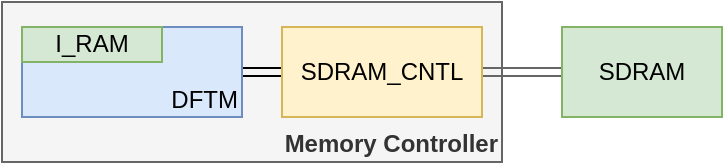 <mxfile version="18.0.4" type="device"><diagram id="AZ4Nwm-lHRDraJLNBgAG" name="Page-1"><mxGraphModel dx="2062" dy="784" grid="1" gridSize="10" guides="1" tooltips="1" connect="1" arrows="1" fold="1" page="1" pageScale="1" pageWidth="850" pageHeight="1100" math="0" shadow="0"><root><mxCell id="0"/><mxCell id="1" parent="0"/><mxCell id="77unvSorrJ0ZuJqjRP4v-2" value="Memory Controller" style="rounded=0;whiteSpace=wrap;html=1;align=right;verticalAlign=bottom;fillColor=#f5f5f5;strokeColor=#666666;fontColor=#333333;fontStyle=1" vertex="1" parent="1"><mxGeometry x="250" y="100" width="250" height="80" as="geometry"/></mxCell><mxCell id="t_ceJtWEWYWKXwQiweBx-5" style="edgeStyle=orthogonalEdgeStyle;rounded=0;orthogonalLoop=1;jettySize=auto;html=1;startArrow=classic;startFill=1;shape=link;strokeWidth=1;fillColor=#f5f5f5;strokeColor=#666666;" parent="1" source="t_ceJtWEWYWKXwQiweBx-3" target="t_ceJtWEWYWKXwQiweBx-4" edge="1"><mxGeometry relative="1" as="geometry"/></mxCell><mxCell id="77unvSorrJ0ZuJqjRP4v-1" style="edgeStyle=orthogonalEdgeStyle;rounded=0;orthogonalLoop=1;jettySize=auto;html=1;shape=link;" edge="1" parent="1" source="t_ceJtWEWYWKXwQiweBx-3" target="t_ceJtWEWYWKXwQiweBx-2"><mxGeometry relative="1" as="geometry"/></mxCell><mxCell id="t_ceJtWEWYWKXwQiweBx-3" value="SDRAM_CNTL" style="rounded=0;whiteSpace=wrap;html=1;align=center;verticalAlign=middle;strokeColor=#d6b656;fillColor=#fff2cc;" parent="1" vertex="1"><mxGeometry x="390" y="112.5" width="100" height="45" as="geometry"/></mxCell><mxCell id="t_ceJtWEWYWKXwQiweBx-2" value="DFTM" style="rounded=0;whiteSpace=wrap;html=1;verticalAlign=bottom;align=right;fillColor=#dae8fc;strokeColor=#6c8ebf;" parent="1" vertex="1"><mxGeometry x="260" y="112.5" width="110" height="45" as="geometry"/></mxCell><mxCell id="t_ceJtWEWYWKXwQiweBx-1" value="I_RAM" style="rounded=0;whiteSpace=wrap;html=1;align=center;verticalAlign=middle;fillColor=#d5e8d4;strokeColor=#82b366;" parent="1" vertex="1"><mxGeometry x="260" y="112.5" width="70" height="17.5" as="geometry"/></mxCell><mxCell id="t_ceJtWEWYWKXwQiweBx-4" value="SDRAM" style="rounded=0;whiteSpace=wrap;html=1;align=center;verticalAlign=middle;fillColor=#d5e8d4;strokeColor=#82b366;" parent="1" vertex="1"><mxGeometry x="530" y="112.5" width="80" height="45" as="geometry"/></mxCell></root></mxGraphModel></diagram></mxfile>
